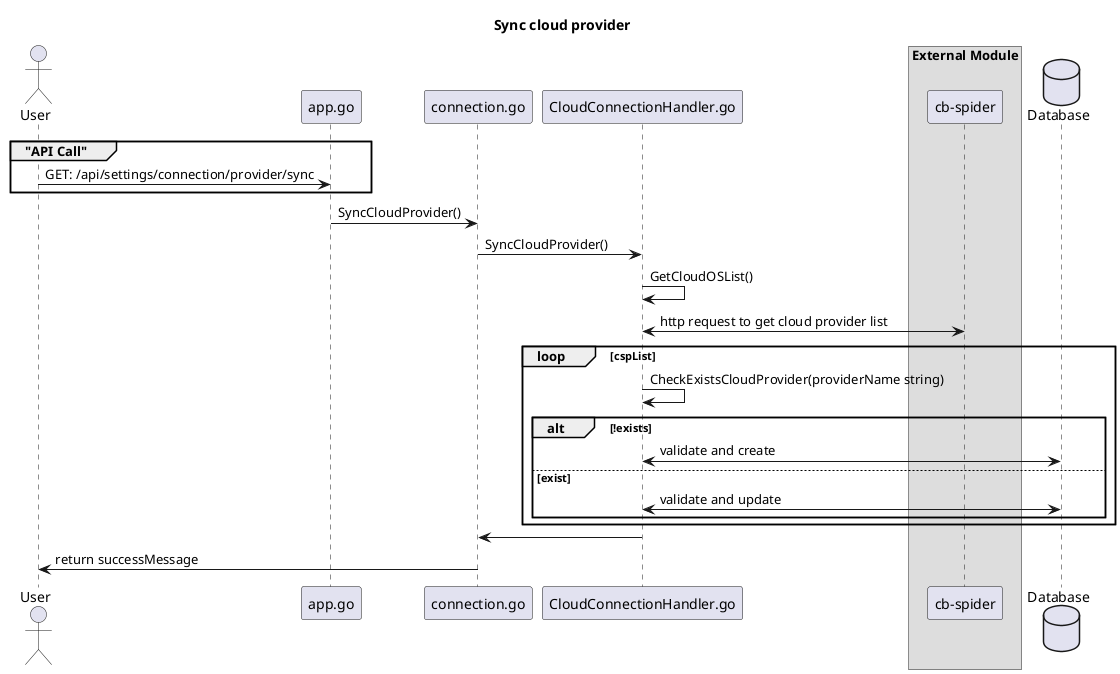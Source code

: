 @startuml

title "Sync cloud provider"

actor User as user

participant "app.go" as app
participant "connection.go" as route
participant "CloudConnectionHandler.go" as handler


box "External Module"
participant "cb-spider" as spider
end box

database Database as DB

group  "API Call"
user    -> app : GET: /api/settings/connection/provider/sync
end

app     -> route: SyncCloudProvider()
route -> handler: SyncCloudProvider()
handler -> handler: GetCloudOSList()
handler <-> spider : http request to get cloud provider list
loop cspList
    handler -> handler: CheckExistsCloudProvider(providerName string)
    alt !exists 
        handler <-> DB : validate and create
    else exist
        handler <-> DB : validate and update
    end
end

route <- handler: 
user <- route:  return successMessage

@enduml

